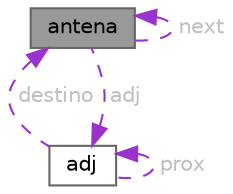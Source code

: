 digraph "antena"
{
 // LATEX_PDF_SIZE
  bgcolor="transparent";
  edge [fontname=Helvetica,fontsize=10,labelfontname=Helvetica,labelfontsize=10];
  node [fontname=Helvetica,fontsize=10,shape=box,height=0.2,width=0.4];
  Node1 [id="Node000001",label="antena",height=0.2,width=0.4,color="gray40", fillcolor="grey60", style="filled", fontcolor="black",tooltip="Estrutura que representa uma antena."];
  Node2 -> Node1 [id="edge1_Node000001_Node000002",dir="back",color="darkorchid3",style="dashed",tooltip=" ",label=" adj",fontcolor="grey" ];
  Node2 [id="Node000002",label="adj",height=0.2,width=0.4,color="gray40", fillcolor="white", style="filled",URL="$structadj.html",tooltip="Estrutura que representa uma aresta entre antenas."];
  Node1 -> Node2 [id="edge2_Node000002_Node000001",dir="back",color="darkorchid3",style="dashed",tooltip=" ",label=" destino",fontcolor="grey" ];
  Node2 -> Node2 [id="edge3_Node000002_Node000002",dir="back",color="darkorchid3",style="dashed",tooltip=" ",label=" prox",fontcolor="grey" ];
  Node1 -> Node1 [id="edge4_Node000001_Node000001",dir="back",color="darkorchid3",style="dashed",tooltip=" ",label=" next",fontcolor="grey" ];
}
